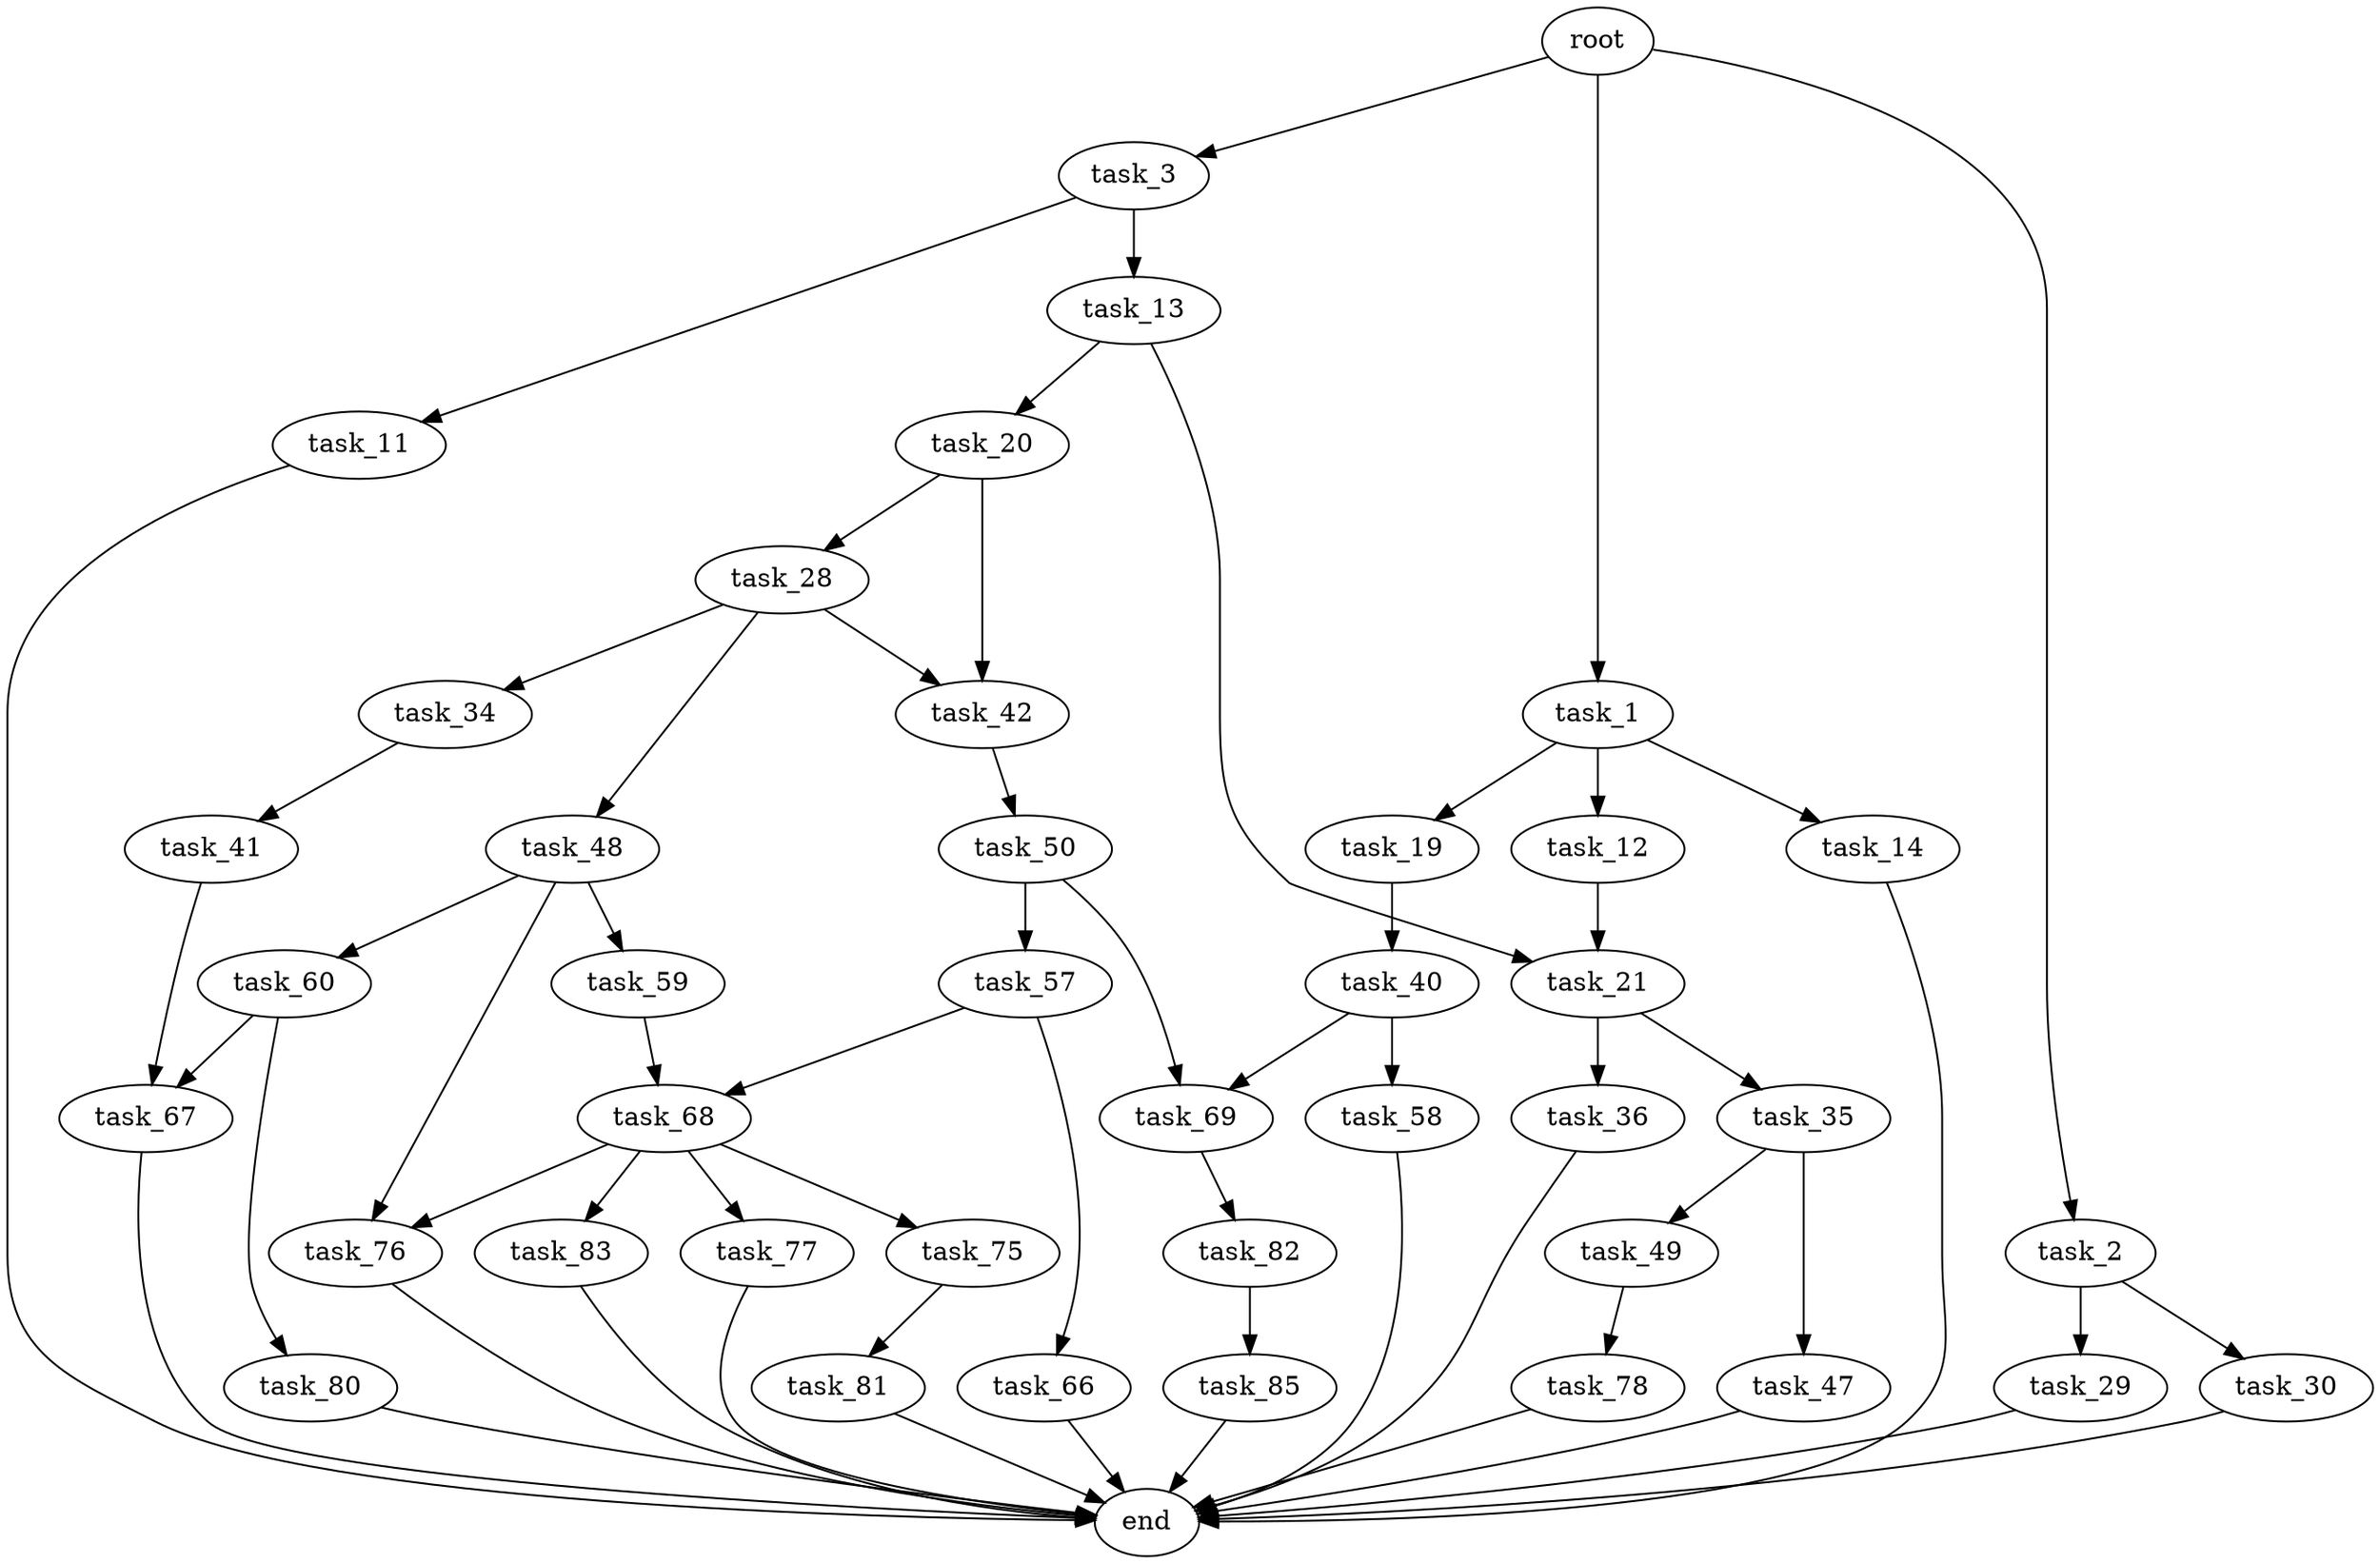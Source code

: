 digraph G {
  root [size="0.000000"];
  task_1 [size="453472807211.000000"];
  task_2 [size="277282657452.000000"];
  task_3 [size="368293445632.000000"];
  task_11 [size="40239597090.000000"];
  task_12 [size="278975562483.000000"];
  task_13 [size="29099093343.000000"];
  task_14 [size="182028810376.000000"];
  task_19 [size="1073741824000.000000"];
  task_20 [size="25954987676.000000"];
  task_21 [size="8589934592.000000"];
  task_28 [size="8589934592.000000"];
  task_29 [size="782757789696.000000"];
  task_30 [size="15924125045.000000"];
  task_34 [size="393436560724.000000"];
  task_35 [size="4029329060.000000"];
  task_36 [size="253962507479.000000"];
  task_40 [size="166623049165.000000"];
  task_41 [size="1626853864.000000"];
  task_42 [size="26197190840.000000"];
  task_47 [size="18378974358.000000"];
  task_48 [size="14338134969.000000"];
  task_49 [size="158279683917.000000"];
  task_50 [size="1506488575.000000"];
  task_57 [size="747382015.000000"];
  task_58 [size="782757789696.000000"];
  task_59 [size="68719476736.000000"];
  task_60 [size="34142809023.000000"];
  task_66 [size="368293445632.000000"];
  task_67 [size="11650567194.000000"];
  task_68 [size="288164188432.000000"];
  task_69 [size="549755813888.000000"];
  task_75 [size="104787375524.000000"];
  task_76 [size="65542667808.000000"];
  task_77 [size="69314168324.000000"];
  task_78 [size="571545602387.000000"];
  task_80 [size="549755813888.000000"];
  task_81 [size="14742282646.000000"];
  task_82 [size="134217728000.000000"];
  task_83 [size="782757789696.000000"];
  task_85 [size="23812625211.000000"];
  end [size="0.000000"];

  root -> task_1 [size="1.000000"];
  root -> task_2 [size="1.000000"];
  root -> task_3 [size="1.000000"];
  task_1 -> task_12 [size="679477248.000000"];
  task_1 -> task_14 [size="679477248.000000"];
  task_1 -> task_19 [size="679477248.000000"];
  task_2 -> task_29 [size="536870912.000000"];
  task_2 -> task_30 [size="536870912.000000"];
  task_3 -> task_11 [size="411041792.000000"];
  task_3 -> task_13 [size="411041792.000000"];
  task_11 -> end [size="1.000000"];
  task_12 -> task_21 [size="536870912.000000"];
  task_13 -> task_20 [size="33554432.000000"];
  task_13 -> task_21 [size="33554432.000000"];
  task_14 -> end [size="1.000000"];
  task_19 -> task_40 [size="838860800.000000"];
  task_20 -> task_28 [size="33554432.000000"];
  task_20 -> task_42 [size="33554432.000000"];
  task_21 -> task_35 [size="33554432.000000"];
  task_21 -> task_36 [size="33554432.000000"];
  task_28 -> task_34 [size="33554432.000000"];
  task_28 -> task_42 [size="33554432.000000"];
  task_28 -> task_48 [size="33554432.000000"];
  task_29 -> end [size="1.000000"];
  task_30 -> end [size="1.000000"];
  task_34 -> task_41 [size="301989888.000000"];
  task_35 -> task_47 [size="75497472.000000"];
  task_35 -> task_49 [size="75497472.000000"];
  task_36 -> end [size="1.000000"];
  task_40 -> task_58 [size="411041792.000000"];
  task_40 -> task_69 [size="411041792.000000"];
  task_41 -> task_67 [size="75497472.000000"];
  task_42 -> task_50 [size="411041792.000000"];
  task_47 -> end [size="1.000000"];
  task_48 -> task_59 [size="301989888.000000"];
  task_48 -> task_60 [size="301989888.000000"];
  task_48 -> task_76 [size="301989888.000000"];
  task_49 -> task_78 [size="134217728.000000"];
  task_50 -> task_57 [size="33554432.000000"];
  task_50 -> task_69 [size="33554432.000000"];
  task_57 -> task_66 [size="75497472.000000"];
  task_57 -> task_68 [size="75497472.000000"];
  task_58 -> end [size="1.000000"];
  task_59 -> task_68 [size="134217728.000000"];
  task_60 -> task_67 [size="536870912.000000"];
  task_60 -> task_80 [size="536870912.000000"];
  task_66 -> end [size="1.000000"];
  task_67 -> end [size="1.000000"];
  task_68 -> task_75 [size="536870912.000000"];
  task_68 -> task_76 [size="536870912.000000"];
  task_68 -> task_77 [size="536870912.000000"];
  task_68 -> task_83 [size="536870912.000000"];
  task_69 -> task_82 [size="536870912.000000"];
  task_75 -> task_81 [size="209715200.000000"];
  task_76 -> end [size="1.000000"];
  task_77 -> end [size="1.000000"];
  task_78 -> end [size="1.000000"];
  task_80 -> end [size="1.000000"];
  task_81 -> end [size="1.000000"];
  task_82 -> task_85 [size="209715200.000000"];
  task_83 -> end [size="1.000000"];
  task_85 -> end [size="1.000000"];
}
